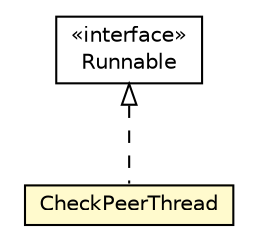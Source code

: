 #!/usr/local/bin/dot
#
# Class diagram 
# Generated by UMLGraph version R5_6-24-gf6e263 (http://www.umlgraph.org/)
#

digraph G {
	edge [fontname="Helvetica",fontsize=10,labelfontname="Helvetica",labelfontsize=10];
	node [fontname="Helvetica",fontsize=10,shape=plaintext];
	nodesep=0.25;
	ranksep=0.5;
	// org.universAAL.middleware.managers.space.util.CheckPeerThread
	c121129 [label=<<table title="org.universAAL.middleware.managers.space.util.CheckPeerThread" border="0" cellborder="1" cellspacing="0" cellpadding="2" port="p" bgcolor="lemonChiffon" href="./CheckPeerThread.html">
		<tr><td><table border="0" cellspacing="0" cellpadding="1">
<tr><td align="center" balign="center"> CheckPeerThread </td></tr>
		</table></td></tr>
		</table>>, URL="./CheckPeerThread.html", fontname="Helvetica", fontcolor="black", fontsize=10.0];
	//org.universAAL.middleware.managers.space.util.CheckPeerThread implements java.lang.Runnable
	c121426:p -> c121129:p [dir=back,arrowtail=empty,style=dashed];
	// java.lang.Runnable
	c121426 [label=<<table title="java.lang.Runnable" border="0" cellborder="1" cellspacing="0" cellpadding="2" port="p" href="http://java.sun.com/j2se/1.4.2/docs/api/java/lang/Runnable.html">
		<tr><td><table border="0" cellspacing="0" cellpadding="1">
<tr><td align="center" balign="center"> &#171;interface&#187; </td></tr>
<tr><td align="center" balign="center"> Runnable </td></tr>
		</table></td></tr>
		</table>>, URL="http://java.sun.com/j2se/1.4.2/docs/api/java/lang/Runnable.html", fontname="Helvetica", fontcolor="black", fontsize=10.0];
}

